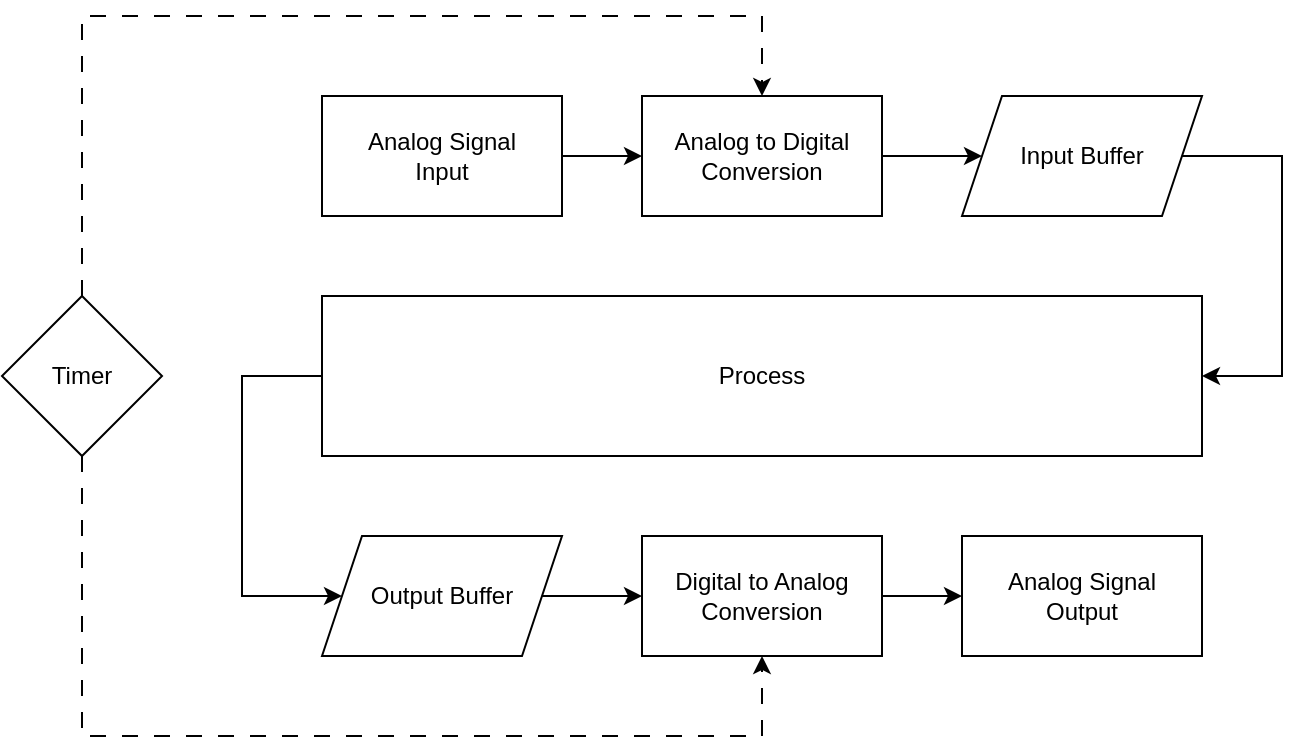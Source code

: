 <mxfile version="21.6.8" type="device">
  <diagram name="Page-1" id="vlePILJaHGaOh-hTndPs">
    <mxGraphModel dx="1111" dy="1103" grid="1" gridSize="10" guides="1" tooltips="1" connect="1" arrows="1" fold="1" page="1" pageScale="1" pageWidth="2000" pageHeight="2000" math="0" shadow="0">
      <root>
        <mxCell id="0" />
        <mxCell id="1" parent="0" />
        <mxCell id="YdYrAS53CIBQA9RJWotr-1" style="edgeStyle=orthogonalEdgeStyle;rounded=0;orthogonalLoop=1;jettySize=auto;html=1;entryX=0;entryY=0.5;entryDx=0;entryDy=0;" edge="1" parent="1" source="LAUMXXbtignpQ5vEiwGe-1" target="LAUMXXbtignpQ5vEiwGe-11">
          <mxGeometry relative="1" as="geometry" />
        </mxCell>
        <mxCell id="LAUMXXbtignpQ5vEiwGe-1" value="Analog to Digital&lt;br&gt;Conversion" style="rounded=0;whiteSpace=wrap;html=1;" parent="1" vertex="1">
          <mxGeometry x="520" y="280" width="120" height="60" as="geometry" />
        </mxCell>
        <mxCell id="LAUMXXbtignpQ5vEiwGe-3" value="" style="edgeStyle=orthogonalEdgeStyle;rounded=0;orthogonalLoop=1;jettySize=auto;html=1;" parent="1" source="LAUMXXbtignpQ5vEiwGe-2" target="LAUMXXbtignpQ5vEiwGe-1" edge="1">
          <mxGeometry relative="1" as="geometry">
            <mxPoint as="offset" />
          </mxGeometry>
        </mxCell>
        <mxCell id="LAUMXXbtignpQ5vEiwGe-2" value="Analog Signal&lt;br&gt;Input" style="whiteSpace=wrap;html=1;" parent="1" vertex="1">
          <mxGeometry x="360" y="280" width="120" height="60" as="geometry" />
        </mxCell>
        <mxCell id="LAUMXXbtignpQ5vEiwGe-10" value="" style="edgeStyle=orthogonalEdgeStyle;rounded=0;orthogonalLoop=1;jettySize=auto;html=1;dashed=1;dashPattern=8 8;entryX=0.5;entryY=0;entryDx=0;entryDy=0;" parent="1" source="LAUMXXbtignpQ5vEiwGe-9" target="LAUMXXbtignpQ5vEiwGe-1" edge="1">
          <mxGeometry relative="1" as="geometry">
            <mxPoint x="580" y="230" as="targetPoint" />
            <Array as="points">
              <mxPoint x="240" y="240" />
              <mxPoint x="580" y="240" />
            </Array>
          </mxGeometry>
        </mxCell>
        <mxCell id="LAUMXXbtignpQ5vEiwGe-30" style="edgeStyle=orthogonalEdgeStyle;rounded=0;orthogonalLoop=1;jettySize=auto;html=1;exitX=0.5;exitY=1;exitDx=0;exitDy=0;entryX=0.5;entryY=1;entryDx=0;entryDy=0;dashed=1;dashPattern=8 8;" parent="1" source="LAUMXXbtignpQ5vEiwGe-9" target="LAUMXXbtignpQ5vEiwGe-23" edge="1">
          <mxGeometry relative="1" as="geometry">
            <Array as="points">
              <mxPoint x="240" y="600" />
              <mxPoint x="580" y="600" />
            </Array>
          </mxGeometry>
        </mxCell>
        <mxCell id="LAUMXXbtignpQ5vEiwGe-9" value="Timer" style="rhombus;whiteSpace=wrap;html=1;" parent="1" vertex="1">
          <mxGeometry x="200" y="380" width="80" height="80" as="geometry" />
        </mxCell>
        <mxCell id="LAUMXXbtignpQ5vEiwGe-16" style="edgeStyle=orthogonalEdgeStyle;rounded=0;orthogonalLoop=1;jettySize=auto;html=1;exitX=1;exitY=0.5;exitDx=0;exitDy=0;entryX=1;entryY=0.5;entryDx=0;entryDy=0;" parent="1" source="LAUMXXbtignpQ5vEiwGe-11" target="LAUMXXbtignpQ5vEiwGe-14" edge="1">
          <mxGeometry relative="1" as="geometry">
            <Array as="points">
              <mxPoint x="840" y="310" />
              <mxPoint x="840" y="420" />
            </Array>
          </mxGeometry>
        </mxCell>
        <mxCell id="LAUMXXbtignpQ5vEiwGe-11" value="Input Buffer" style="shape=parallelogram;perimeter=parallelogramPerimeter;whiteSpace=wrap;html=1;fixedSize=1;" parent="1" vertex="1">
          <mxGeometry x="680" y="280" width="120" height="60" as="geometry" />
        </mxCell>
        <mxCell id="YdYrAS53CIBQA9RJWotr-3" style="edgeStyle=orthogonalEdgeStyle;rounded=0;orthogonalLoop=1;jettySize=auto;html=1;entryX=0;entryY=0.5;entryDx=0;entryDy=0;exitX=0;exitY=0.5;exitDx=0;exitDy=0;" edge="1" parent="1" source="LAUMXXbtignpQ5vEiwGe-14" target="LAUMXXbtignpQ5vEiwGe-18">
          <mxGeometry relative="1" as="geometry">
            <Array as="points">
              <mxPoint x="320" y="420" />
              <mxPoint x="320" y="530" />
            </Array>
          </mxGeometry>
        </mxCell>
        <mxCell id="LAUMXXbtignpQ5vEiwGe-14" value="Process" style="rounded=0;whiteSpace=wrap;html=1;" parent="1" vertex="1">
          <mxGeometry x="360" y="380" width="440" height="80" as="geometry" />
        </mxCell>
        <mxCell id="LAUMXXbtignpQ5vEiwGe-25" style="edgeStyle=orthogonalEdgeStyle;rounded=0;orthogonalLoop=1;jettySize=auto;html=1;exitX=1;exitY=0.5;exitDx=0;exitDy=0;entryX=0;entryY=0.5;entryDx=0;entryDy=0;" parent="1" source="LAUMXXbtignpQ5vEiwGe-18" target="LAUMXXbtignpQ5vEiwGe-23" edge="1">
          <mxGeometry relative="1" as="geometry" />
        </mxCell>
        <mxCell id="LAUMXXbtignpQ5vEiwGe-18" value="Output Buffer" style="shape=parallelogram;perimeter=parallelogramPerimeter;whiteSpace=wrap;html=1;fixedSize=1;" parent="1" vertex="1">
          <mxGeometry x="360" y="500" width="120" height="60" as="geometry" />
        </mxCell>
        <mxCell id="LAUMXXbtignpQ5vEiwGe-29" style="edgeStyle=orthogonalEdgeStyle;rounded=0;orthogonalLoop=1;jettySize=auto;html=1;exitX=1;exitY=0.5;exitDx=0;exitDy=0;entryX=0;entryY=0.5;entryDx=0;entryDy=0;" parent="1" source="LAUMXXbtignpQ5vEiwGe-23" target="LAUMXXbtignpQ5vEiwGe-26" edge="1">
          <mxGeometry relative="1" as="geometry" />
        </mxCell>
        <mxCell id="LAUMXXbtignpQ5vEiwGe-23" value="Digital to Analog&lt;br&gt;Conversion" style="rounded=0;whiteSpace=wrap;html=1;" parent="1" vertex="1">
          <mxGeometry x="520" y="500" width="120" height="60" as="geometry" />
        </mxCell>
        <mxCell id="LAUMXXbtignpQ5vEiwGe-26" value="Analog Signal&lt;br&gt;Output" style="rounded=0;whiteSpace=wrap;html=1;" parent="1" vertex="1">
          <mxGeometry x="680" y="500" width="120" height="60" as="geometry" />
        </mxCell>
      </root>
    </mxGraphModel>
  </diagram>
</mxfile>
